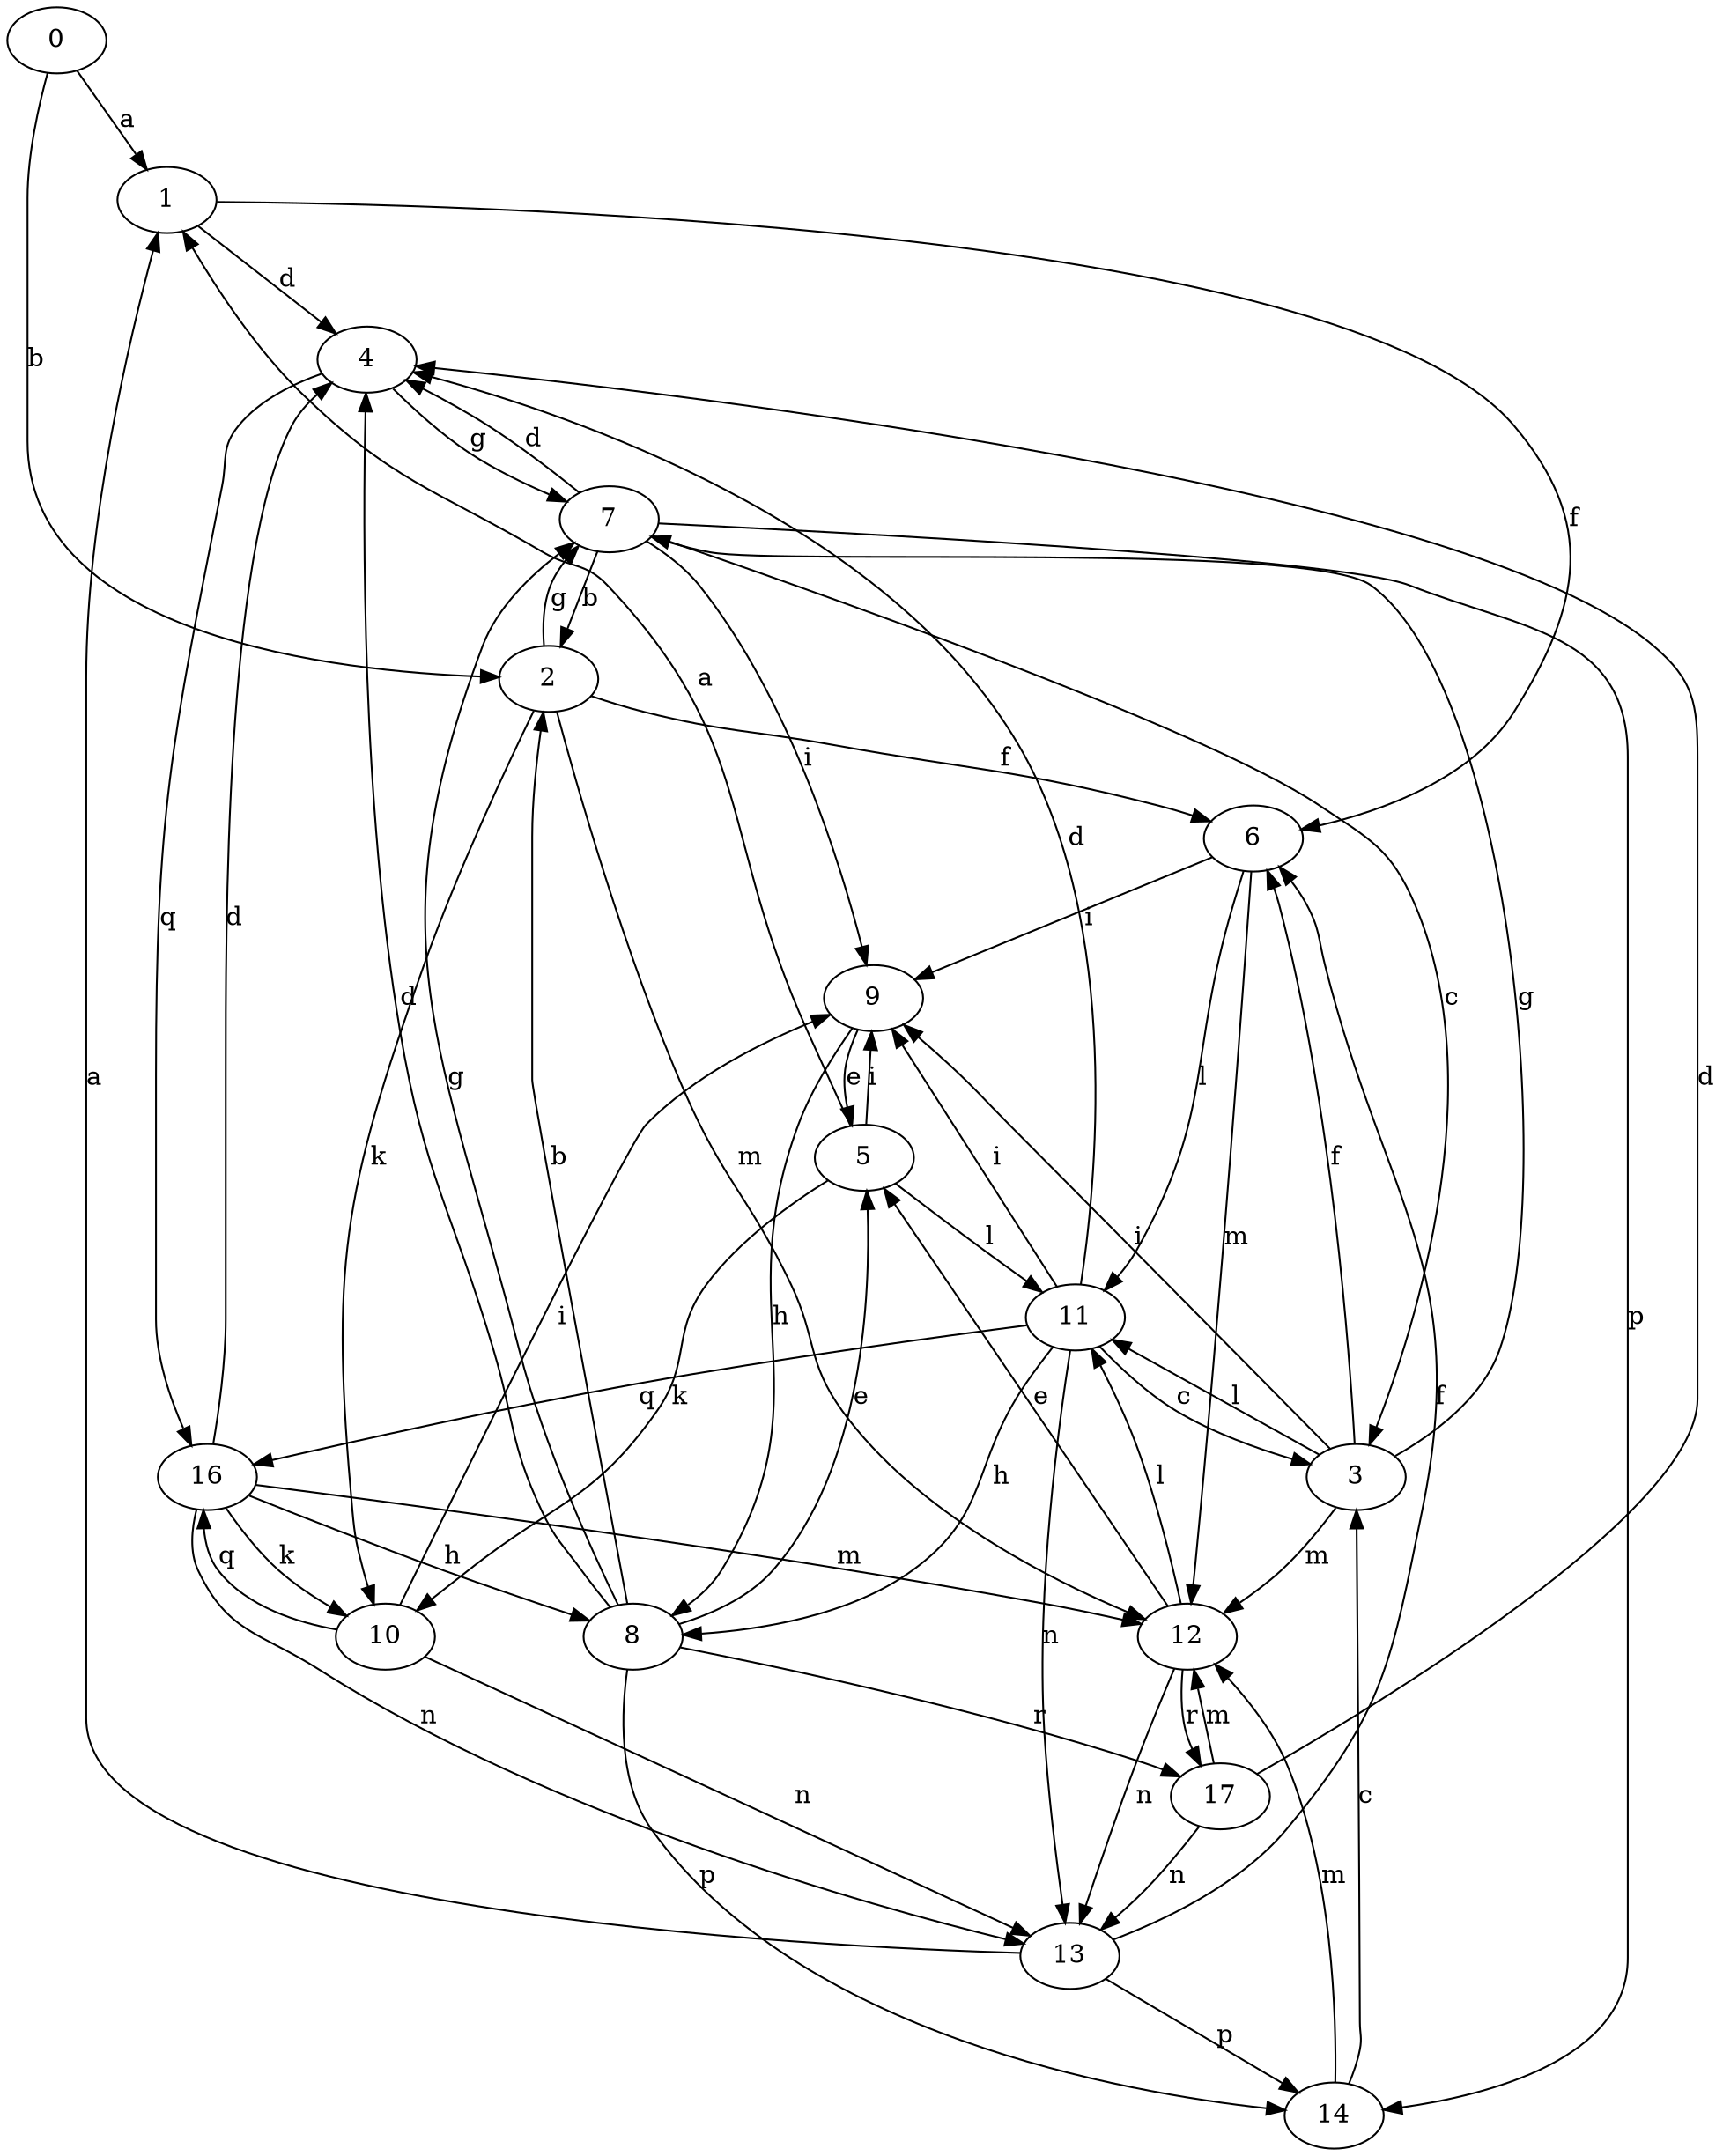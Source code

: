 strict digraph  {
0;
1;
2;
3;
4;
5;
6;
7;
8;
9;
10;
11;
12;
13;
14;
16;
17;
0 -> 1  [label=a];
0 -> 2  [label=b];
1 -> 4  [label=d];
1 -> 6  [label=f];
2 -> 6  [label=f];
2 -> 7  [label=g];
2 -> 10  [label=k];
2 -> 12  [label=m];
3 -> 6  [label=f];
3 -> 7  [label=g];
3 -> 9  [label=i];
3 -> 11  [label=l];
3 -> 12  [label=m];
4 -> 7  [label=g];
4 -> 16  [label=q];
5 -> 1  [label=a];
5 -> 9  [label=i];
5 -> 10  [label=k];
5 -> 11  [label=l];
6 -> 9  [label=i];
6 -> 11  [label=l];
6 -> 12  [label=m];
7 -> 2  [label=b];
7 -> 3  [label=c];
7 -> 4  [label=d];
7 -> 9  [label=i];
7 -> 14  [label=p];
8 -> 2  [label=b];
8 -> 4  [label=d];
8 -> 5  [label=e];
8 -> 7  [label=g];
8 -> 14  [label=p];
8 -> 17  [label=r];
9 -> 5  [label=e];
9 -> 8  [label=h];
10 -> 9  [label=i];
10 -> 13  [label=n];
10 -> 16  [label=q];
11 -> 3  [label=c];
11 -> 4  [label=d];
11 -> 8  [label=h];
11 -> 9  [label=i];
11 -> 13  [label=n];
11 -> 16  [label=q];
12 -> 5  [label=e];
12 -> 11  [label=l];
12 -> 13  [label=n];
12 -> 17  [label=r];
13 -> 1  [label=a];
13 -> 6  [label=f];
13 -> 14  [label=p];
14 -> 3  [label=c];
14 -> 12  [label=m];
16 -> 4  [label=d];
16 -> 8  [label=h];
16 -> 10  [label=k];
16 -> 12  [label=m];
16 -> 13  [label=n];
17 -> 4  [label=d];
17 -> 12  [label=m];
17 -> 13  [label=n];
}
